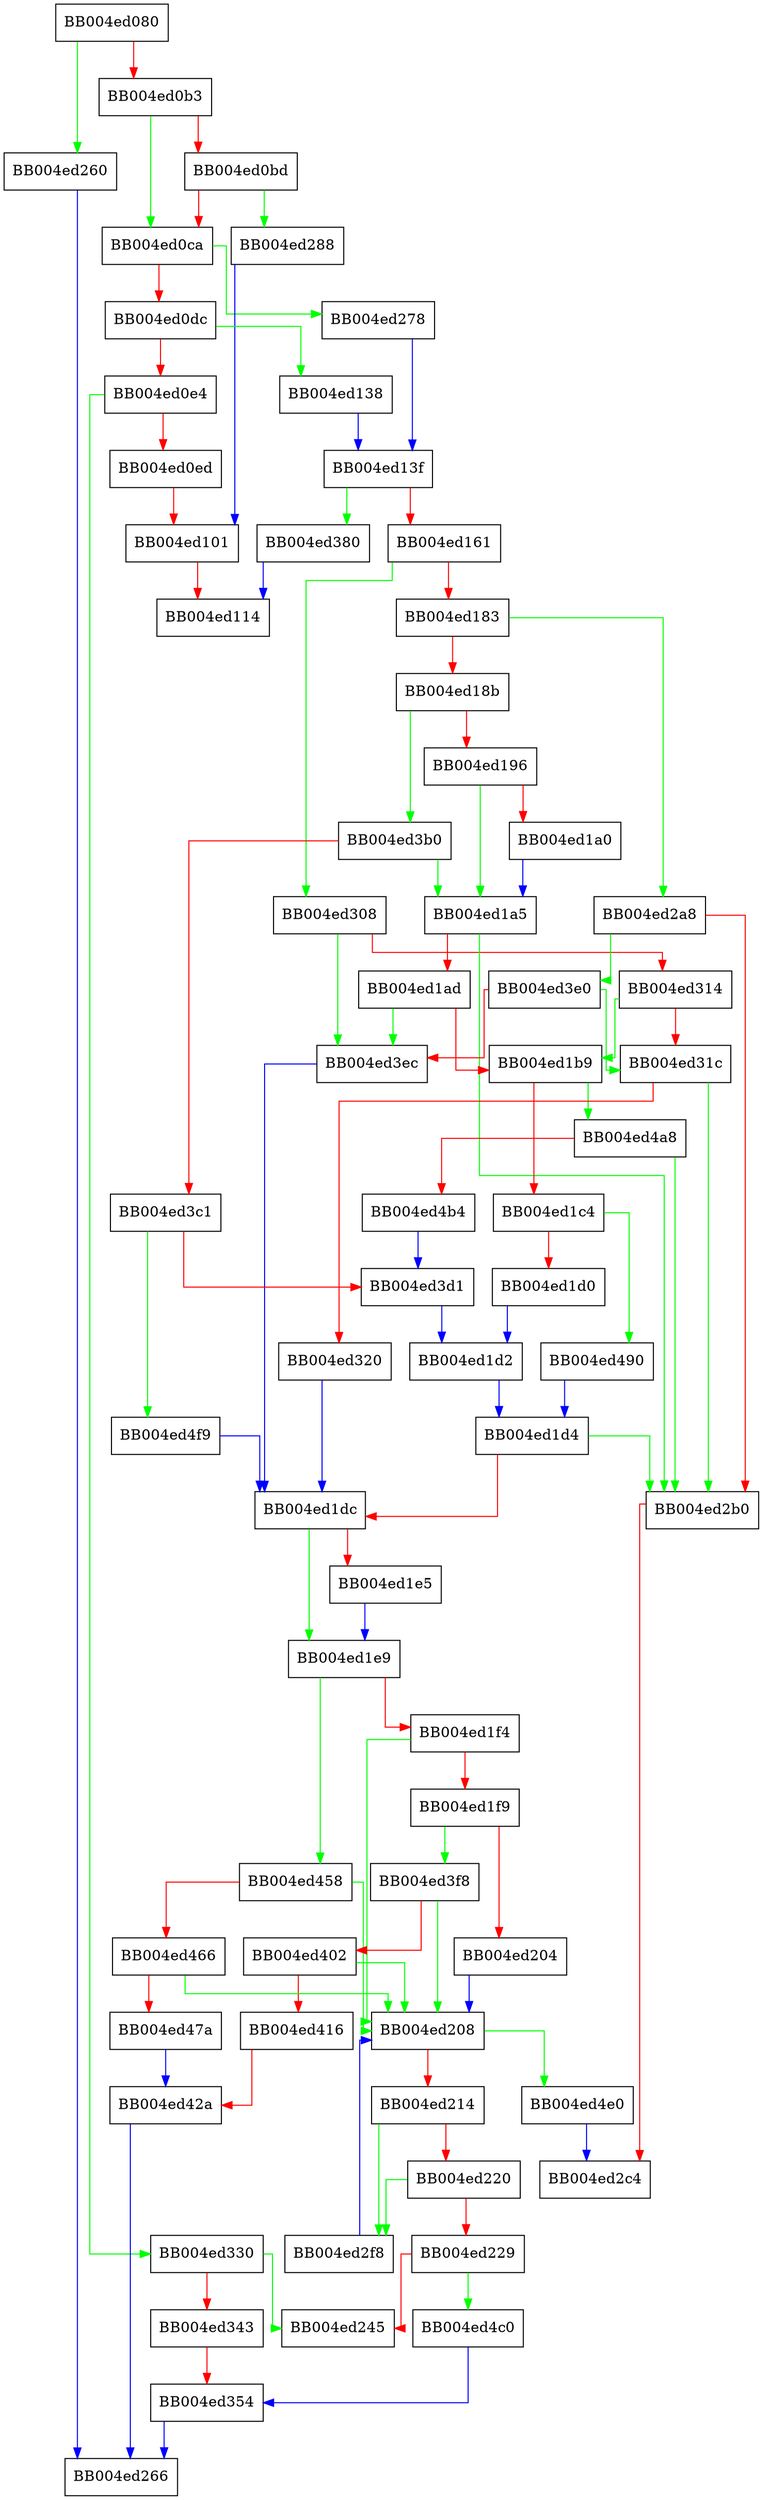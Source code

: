 digraph ssl_choose_client_version {
  node [shape="box"];
  graph [splines=ortho];
  BB004ed080 -> BB004ed260 [color="green"];
  BB004ed080 -> BB004ed0b3 [color="red"];
  BB004ed0b3 -> BB004ed0ca [color="green"];
  BB004ed0b3 -> BB004ed0bd [color="red"];
  BB004ed0bd -> BB004ed288 [color="green"];
  BB004ed0bd -> BB004ed0ca [color="red"];
  BB004ed0ca -> BB004ed278 [color="green"];
  BB004ed0ca -> BB004ed0dc [color="red"];
  BB004ed0dc -> BB004ed138 [color="green"];
  BB004ed0dc -> BB004ed0e4 [color="red"];
  BB004ed0e4 -> BB004ed330 [color="green"];
  BB004ed0e4 -> BB004ed0ed [color="red"];
  BB004ed0ed -> BB004ed101 [color="red"];
  BB004ed101 -> BB004ed114 [color="red"];
  BB004ed138 -> BB004ed13f [color="blue"];
  BB004ed13f -> BB004ed380 [color="green"];
  BB004ed13f -> BB004ed161 [color="red"];
  BB004ed161 -> BB004ed308 [color="green"];
  BB004ed161 -> BB004ed183 [color="red"];
  BB004ed183 -> BB004ed2a8 [color="green"];
  BB004ed183 -> BB004ed18b [color="red"];
  BB004ed18b -> BB004ed3b0 [color="green"];
  BB004ed18b -> BB004ed196 [color="red"];
  BB004ed196 -> BB004ed1a5 [color="green"];
  BB004ed196 -> BB004ed1a0 [color="red"];
  BB004ed1a0 -> BB004ed1a5 [color="blue"];
  BB004ed1a5 -> BB004ed2b0 [color="green"];
  BB004ed1a5 -> BB004ed1ad [color="red"];
  BB004ed1ad -> BB004ed3ec [color="green"];
  BB004ed1ad -> BB004ed1b9 [color="red"];
  BB004ed1b9 -> BB004ed4a8 [color="green"];
  BB004ed1b9 -> BB004ed1c4 [color="red"];
  BB004ed1c4 -> BB004ed490 [color="green"];
  BB004ed1c4 -> BB004ed1d0 [color="red"];
  BB004ed1d0 -> BB004ed1d2 [color="blue"];
  BB004ed1d2 -> BB004ed1d4 [color="blue"];
  BB004ed1d4 -> BB004ed2b0 [color="green"];
  BB004ed1d4 -> BB004ed1dc [color="red"];
  BB004ed1dc -> BB004ed1e9 [color="green"];
  BB004ed1dc -> BB004ed1e5 [color="red"];
  BB004ed1e5 -> BB004ed1e9 [color="blue"];
  BB004ed1e9 -> BB004ed458 [color="green"];
  BB004ed1e9 -> BB004ed1f4 [color="red"];
  BB004ed1f4 -> BB004ed208 [color="green"];
  BB004ed1f4 -> BB004ed1f9 [color="red"];
  BB004ed1f9 -> BB004ed3f8 [color="green"];
  BB004ed1f9 -> BB004ed204 [color="red"];
  BB004ed204 -> BB004ed208 [color="blue"];
  BB004ed208 -> BB004ed4e0 [color="green"];
  BB004ed208 -> BB004ed214 [color="red"];
  BB004ed214 -> BB004ed2f8 [color="green"];
  BB004ed214 -> BB004ed220 [color="red"];
  BB004ed220 -> BB004ed2f8 [color="green"];
  BB004ed220 -> BB004ed229 [color="red"];
  BB004ed229 -> BB004ed4c0 [color="green"];
  BB004ed229 -> BB004ed245 [color="red"];
  BB004ed260 -> BB004ed266 [color="blue"];
  BB004ed278 -> BB004ed13f [color="blue"];
  BB004ed288 -> BB004ed101 [color="blue"];
  BB004ed2a8 -> BB004ed3e0 [color="green"];
  BB004ed2a8 -> BB004ed2b0 [color="red"];
  BB004ed2b0 -> BB004ed2c4 [color="red"];
  BB004ed2f8 -> BB004ed208 [color="blue"];
  BB004ed308 -> BB004ed3ec [color="green"];
  BB004ed308 -> BB004ed314 [color="red"];
  BB004ed314 -> BB004ed1b9 [color="green"];
  BB004ed314 -> BB004ed31c [color="red"];
  BB004ed31c -> BB004ed2b0 [color="green"];
  BB004ed31c -> BB004ed320 [color="red"];
  BB004ed320 -> BB004ed1dc [color="blue"];
  BB004ed330 -> BB004ed245 [color="green"];
  BB004ed330 -> BB004ed343 [color="red"];
  BB004ed343 -> BB004ed354 [color="red"];
  BB004ed354 -> BB004ed266 [color="blue"];
  BB004ed380 -> BB004ed114 [color="blue"];
  BB004ed3b0 -> BB004ed1a5 [color="green"];
  BB004ed3b0 -> BB004ed3c1 [color="red"];
  BB004ed3c1 -> BB004ed4f9 [color="green"];
  BB004ed3c1 -> BB004ed3d1 [color="red"];
  BB004ed3d1 -> BB004ed1d2 [color="blue"];
  BB004ed3e0 -> BB004ed31c [color="green"];
  BB004ed3e0 -> BB004ed3ec [color="red"];
  BB004ed3ec -> BB004ed1dc [color="blue"];
  BB004ed3f8 -> BB004ed208 [color="green"];
  BB004ed3f8 -> BB004ed402 [color="red"];
  BB004ed402 -> BB004ed208 [color="green"];
  BB004ed402 -> BB004ed416 [color="red"];
  BB004ed416 -> BB004ed42a [color="red"];
  BB004ed42a -> BB004ed266 [color="blue"];
  BB004ed458 -> BB004ed208 [color="green"];
  BB004ed458 -> BB004ed466 [color="red"];
  BB004ed466 -> BB004ed208 [color="green"];
  BB004ed466 -> BB004ed47a [color="red"];
  BB004ed47a -> BB004ed42a [color="blue"];
  BB004ed490 -> BB004ed1d4 [color="blue"];
  BB004ed4a8 -> BB004ed2b0 [color="green"];
  BB004ed4a8 -> BB004ed4b4 [color="red"];
  BB004ed4b4 -> BB004ed3d1 [color="blue"];
  BB004ed4c0 -> BB004ed354 [color="blue"];
  BB004ed4e0 -> BB004ed2c4 [color="blue"];
  BB004ed4f9 -> BB004ed1dc [color="blue"];
}